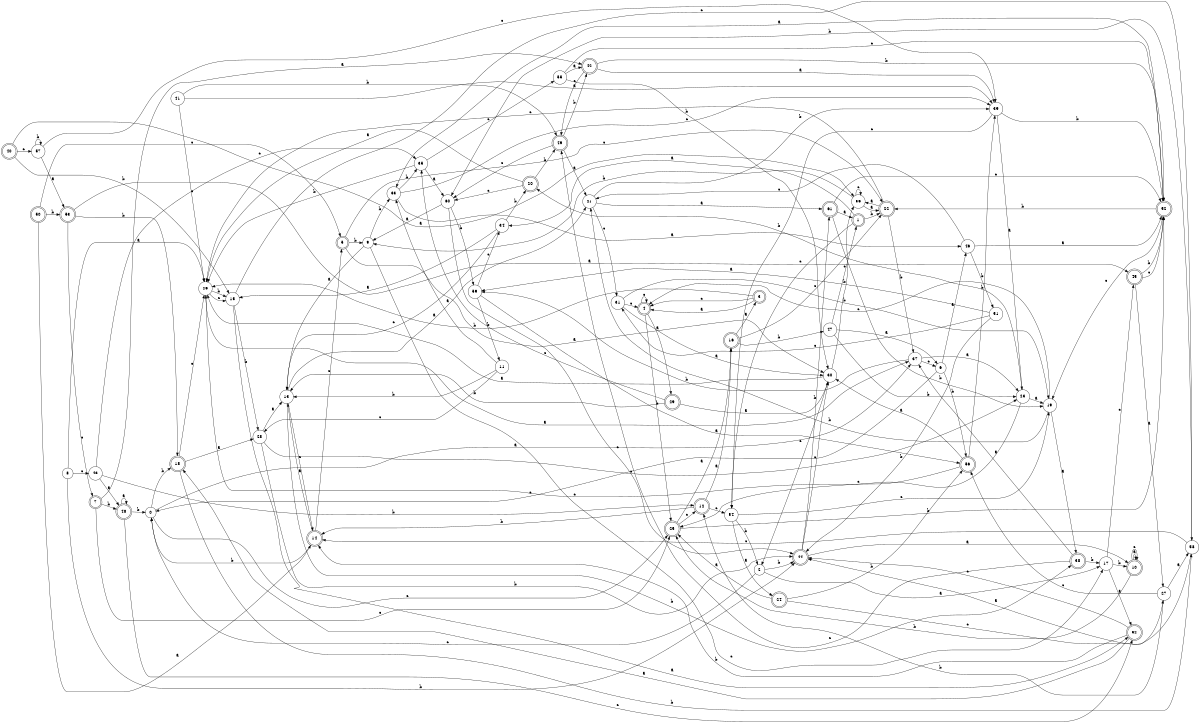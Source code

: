 digraph n50_1 {
__start0 [label="" shape="none"];

rankdir=LR;
size="8,5";

s0 [style="filled", color="black", fillcolor="white" shape="circle", label="0"];
s1 [style="rounded,filled", color="black", fillcolor="white" shape="doublecircle", label="1"];
s2 [style="filled", color="black", fillcolor="white" shape="circle", label="2"];
s3 [style="rounded,filled", color="black", fillcolor="white" shape="doublecircle", label="3"];
s4 [style="rounded,filled", color="black", fillcolor="white" shape="doublecircle", label="4"];
s5 [style="rounded,filled", color="black", fillcolor="white" shape="doublecircle", label="5"];
s6 [style="filled", color="black", fillcolor="white" shape="circle", label="6"];
s7 [style="rounded,filled", color="black", fillcolor="white" shape="doublecircle", label="7"];
s8 [style="filled", color="black", fillcolor="white" shape="circle", label="8"];
s9 [style="filled", color="black", fillcolor="white" shape="circle", label="9"];
s10 [style="rounded,filled", color="black", fillcolor="white" shape="doublecircle", label="10"];
s11 [style="filled", color="black", fillcolor="white" shape="circle", label="11"];
s12 [style="rounded,filled", color="black", fillcolor="white" shape="doublecircle", label="12"];
s13 [style="filled", color="black", fillcolor="white" shape="circle", label="13"];
s14 [style="rounded,filled", color="black", fillcolor="white" shape="doublecircle", label="14"];
s15 [style="filled", color="black", fillcolor="white" shape="circle", label="15"];
s16 [style="rounded,filled", color="black", fillcolor="white" shape="doublecircle", label="16"];
s17 [style="filled", color="black", fillcolor="white" shape="circle", label="17"];
s18 [style="rounded,filled", color="black", fillcolor="white" shape="doublecircle", label="18"];
s19 [style="filled", color="black", fillcolor="white" shape="circle", label="19"];
s20 [style="rounded,filled", color="black", fillcolor="white" shape="doublecircle", label="20"];
s21 [style="filled", color="black", fillcolor="white" shape="circle", label="21"];
s22 [style="rounded,filled", color="black", fillcolor="white" shape="doublecircle", label="22"];
s23 [style="filled", color="black", fillcolor="white" shape="circle", label="23"];
s24 [style="rounded,filled", color="black", fillcolor="white" shape="doublecircle", label="24"];
s25 [style="rounded,filled", color="black", fillcolor="white" shape="doublecircle", label="25"];
s26 [style="filled", color="black", fillcolor="white" shape="circle", label="26"];
s27 [style="filled", color="black", fillcolor="white" shape="circle", label="27"];
s28 [style="filled", color="black", fillcolor="white" shape="circle", label="28"];
s29 [style="rounded,filled", color="black", fillcolor="white" shape="doublecircle", label="29"];
s30 [style="filled", color="black", fillcolor="white" shape="circle", label="30"];
s31 [style="filled", color="black", fillcolor="white" shape="circle", label="31"];
s32 [style="rounded,filled", color="black", fillcolor="white" shape="doublecircle", label="32"];
s33 [style="filled", color="black", fillcolor="white" shape="circle", label="33"];
s34 [style="filled", color="black", fillcolor="white" shape="circle", label="34"];
s35 [style="filled", color="black", fillcolor="white" shape="circle", label="35"];
s36 [style="filled", color="black", fillcolor="white" shape="circle", label="36"];
s37 [style="filled", color="black", fillcolor="white" shape="circle", label="37"];
s38 [style="rounded,filled", color="black", fillcolor="white" shape="doublecircle", label="38"];
s39 [style="filled", color="black", fillcolor="white" shape="circle", label="39"];
s40 [style="rounded,filled", color="black", fillcolor="white" shape="doublecircle", label="40"];
s41 [style="filled", color="black", fillcolor="white" shape="circle", label="41"];
s42 [style="rounded,filled", color="black", fillcolor="white" shape="doublecircle", label="42"];
s43 [style="filled", color="black", fillcolor="white" shape="circle", label="43"];
s44 [style="rounded,filled", color="black", fillcolor="white" shape="doublecircle", label="44"];
s45 [style="rounded,filled", color="black", fillcolor="white" shape="doublecircle", label="45"];
s46 [style="filled", color="black", fillcolor="white" shape="circle", label="46"];
s47 [style="filled", color="black", fillcolor="white" shape="circle", label="47"];
s48 [style="rounded,filled", color="black", fillcolor="white" shape="doublecircle", label="48"];
s49 [style="rounded,filled", color="black", fillcolor="white" shape="doublecircle", label="49"];
s50 [style="rounded,filled", color="black", fillcolor="white" shape="doublecircle", label="50"];
s51 [style="filled", color="black", fillcolor="white" shape="circle", label="51"];
s52 [style="rounded,filled", color="black", fillcolor="white" shape="doublecircle", label="52"];
s53 [style="rounded,filled", color="black", fillcolor="white" shape="doublecircle", label="53"];
s54 [style="filled", color="black", fillcolor="white" shape="circle", label="54"];
s55 [style="filled", color="black", fillcolor="white" shape="circle", label="55"];
s56 [style="rounded,filled", color="black", fillcolor="white" shape="doublecircle", label="56"];
s57 [style="filled", color="black", fillcolor="white" shape="circle", label="57"];
s58 [style="filled", color="black", fillcolor="white" shape="circle", label="58"];
s59 [style="filled", color="black", fillcolor="white" shape="circle", label="59"];
s60 [style="filled", color="black", fillcolor="white" shape="circle", label="60"];
s61 [style="rounded,filled", color="black", fillcolor="white" shape="doublecircle", label="61"];
s0 -> s37 [label="a"];
s0 -> s18 [label="b"];
s0 -> s25 [label="c"];
s1 -> s34 [label="a"];
s1 -> s22 [label="b"];
s1 -> s54 [label="c"];
s2 -> s17 [label="a"];
s2 -> s44 [label="b"];
s2 -> s0 [label="c"];
s3 -> s4 [label="a"];
s3 -> s26 [label="b"];
s3 -> s4 [label="c"];
s4 -> s29 [label="a"];
s4 -> s25 [label="b"];
s4 -> s4 [label="c"];
s5 -> s30 [label="a"];
s5 -> s9 [label="b"];
s5 -> s22 [label="c"];
s6 -> s46 [label="a"];
s6 -> s56 [label="b"];
s6 -> s0 [label="c"];
s7 -> s42 [label="a"];
s7 -> s48 [label="b"];
s7 -> s25 [label="c"];
s8 -> s26 [label="a"];
s8 -> s44 [label="b"];
s8 -> s43 [label="c"];
s9 -> s13 [label="a"];
s9 -> s33 [label="b"];
s9 -> s17 [label="c"];
s10 -> s10 [label="a"];
s10 -> s25 [label="b"];
s10 -> s10 [label="c"];
s11 -> s33 [label="a"];
s11 -> s13 [label="b"];
s11 -> s28 [label="c"];
s12 -> s16 [label="a"];
s12 -> s14 [label="b"];
s12 -> s54 [label="c"];
s13 -> s21 [label="a"];
s13 -> s38 [label="b"];
s13 -> s14 [label="c"];
s14 -> s13 [label="a"];
s14 -> s0 [label="b"];
s14 -> s5 [label="c"];
s15 -> s32 [label="a"];
s15 -> s28 [label="b"];
s15 -> s58 [label="c"];
s16 -> s3 [label="a"];
s16 -> s47 [label="b"];
s16 -> s22 [label="c"];
s17 -> s32 [label="a"];
s17 -> s10 [label="b"];
s17 -> s45 [label="c"];
s18 -> s28 [label="a"];
s18 -> s58 [label="b"];
s18 -> s26 [label="c"];
s19 -> s38 [label="a"];
s19 -> s21 [label="b"];
s19 -> s4 [label="c"];
s20 -> s26 [label="a"];
s20 -> s49 [label="b"];
s20 -> s60 [label="c"];
s21 -> s61 [label="a"];
s21 -> s39 [label="b"];
s21 -> s31 [label="c"];
s22 -> s36 [label="a"];
s22 -> s37 [label="b"];
s22 -> s26 [label="c"];
s23 -> s19 [label="a"];
s23 -> s20 [label="b"];
s23 -> s25 [label="c"];
s24 -> s25 [label="a"];
s24 -> s56 [label="b"];
s24 -> s27 [label="c"];
s25 -> s16 [label="a"];
s25 -> s52 [label="b"];
s25 -> s12 [label="c"];
s26 -> s37 [label="a"];
s26 -> s15 [label="b"];
s26 -> s15 [label="c"];
s27 -> s58 [label="a"];
s27 -> s12 [label="b"];
s27 -> s56 [label="c"];
s28 -> s13 [label="a"];
s28 -> s44 [label="b"];
s28 -> s23 [label="c"];
s29 -> s30 [label="a"];
s29 -> s13 [label="b"];
s29 -> s35 [label="c"];
s30 -> s26 [label="a"];
s30 -> s36 [label="b"];
s30 -> s2 [label="c"];
s31 -> s30 [label="a"];
s31 -> s19 [label="b"];
s31 -> s4 [label="c"];
s32 -> s18 [label="a"];
s32 -> s14 [label="b"];
s32 -> s44 [label="c"];
s33 -> s46 [label="a"];
s33 -> s35 [label="b"];
s33 -> s39 [label="c"];
s34 -> s15 [label="a"];
s34 -> s20 [label="b"];
s34 -> s13 [label="c"];
s35 -> s60 [label="a"];
s35 -> s26 [label="b"];
s35 -> s55 [label="c"];
s36 -> s22 [label="a"];
s36 -> s9 [label="b"];
s36 -> s36 [label="c"];
s37 -> s23 [label="a"];
s37 -> s59 [label="b"];
s37 -> s6 [label="c"];
s38 -> s37 [label="a"];
s38 -> s17 [label="b"];
s38 -> s49 [label="c"];
s39 -> s23 [label="a"];
s39 -> s52 [label="b"];
s39 -> s54 [label="c"];
s40 -> s36 [label="a"];
s40 -> s15 [label="b"];
s40 -> s57 [label="c"];
s41 -> s39 [label="a"];
s41 -> s49 [label="b"];
s41 -> s26 [label="c"];
s42 -> s39 [label="a"];
s42 -> s52 [label="b"];
s42 -> s49 [label="c"];
s43 -> s48 [label="a"];
s43 -> s12 [label="b"];
s43 -> s35 [label="c"];
s44 -> s10 [label="a"];
s44 -> s61 [label="b"];
s44 -> s30 [label="c"];
s45 -> s27 [label="a"];
s45 -> s52 [label="b"];
s45 -> s52 [label="c"];
s46 -> s52 [label="a"];
s46 -> s51 [label="b"];
s46 -> s21 [label="c"];
s47 -> s6 [label="a"];
s47 -> s23 [label="b"];
s47 -> s1 [label="c"];
s48 -> s48 [label="a"];
s48 -> s0 [label="b"];
s48 -> s32 [label="c"];
s49 -> s21 [label="a"];
s49 -> s42 [label="b"];
s49 -> s60 [label="c"];
s50 -> s14 [label="a"];
s50 -> s53 [label="b"];
s50 -> s5 [label="c"];
s51 -> s59 [label="a"];
s51 -> s44 [label="b"];
s51 -> s31 [label="c"];
s52 -> s33 [label="a"];
s52 -> s22 [label="b"];
s52 -> s19 [label="c"];
s53 -> s45 [label="a"];
s53 -> s18 [label="b"];
s53 -> s7 [label="c"];
s54 -> s24 [label="a"];
s54 -> s2 [label="b"];
s54 -> s19 [label="c"];
s55 -> s42 [label="a"];
s55 -> s30 [label="b"];
s55 -> s52 [label="c"];
s56 -> s30 [label="a"];
s56 -> s39 [label="b"];
s56 -> s26 [label="c"];
s57 -> s53 [label="a"];
s57 -> s57 [label="b"];
s57 -> s39 [label="c"];
s58 -> s44 [label="a"];
s58 -> s60 [label="b"];
s58 -> s14 [label="c"];
s59 -> s56 [label="a"];
s59 -> s11 [label="b"];
s59 -> s34 [label="c"];
s60 -> s9 [label="a"];
s60 -> s59 [label="b"];
s60 -> s44 [label="c"];
s61 -> s1 [label="a"];
s61 -> s19 [label="b"];
s61 -> s52 [label="c"];

}